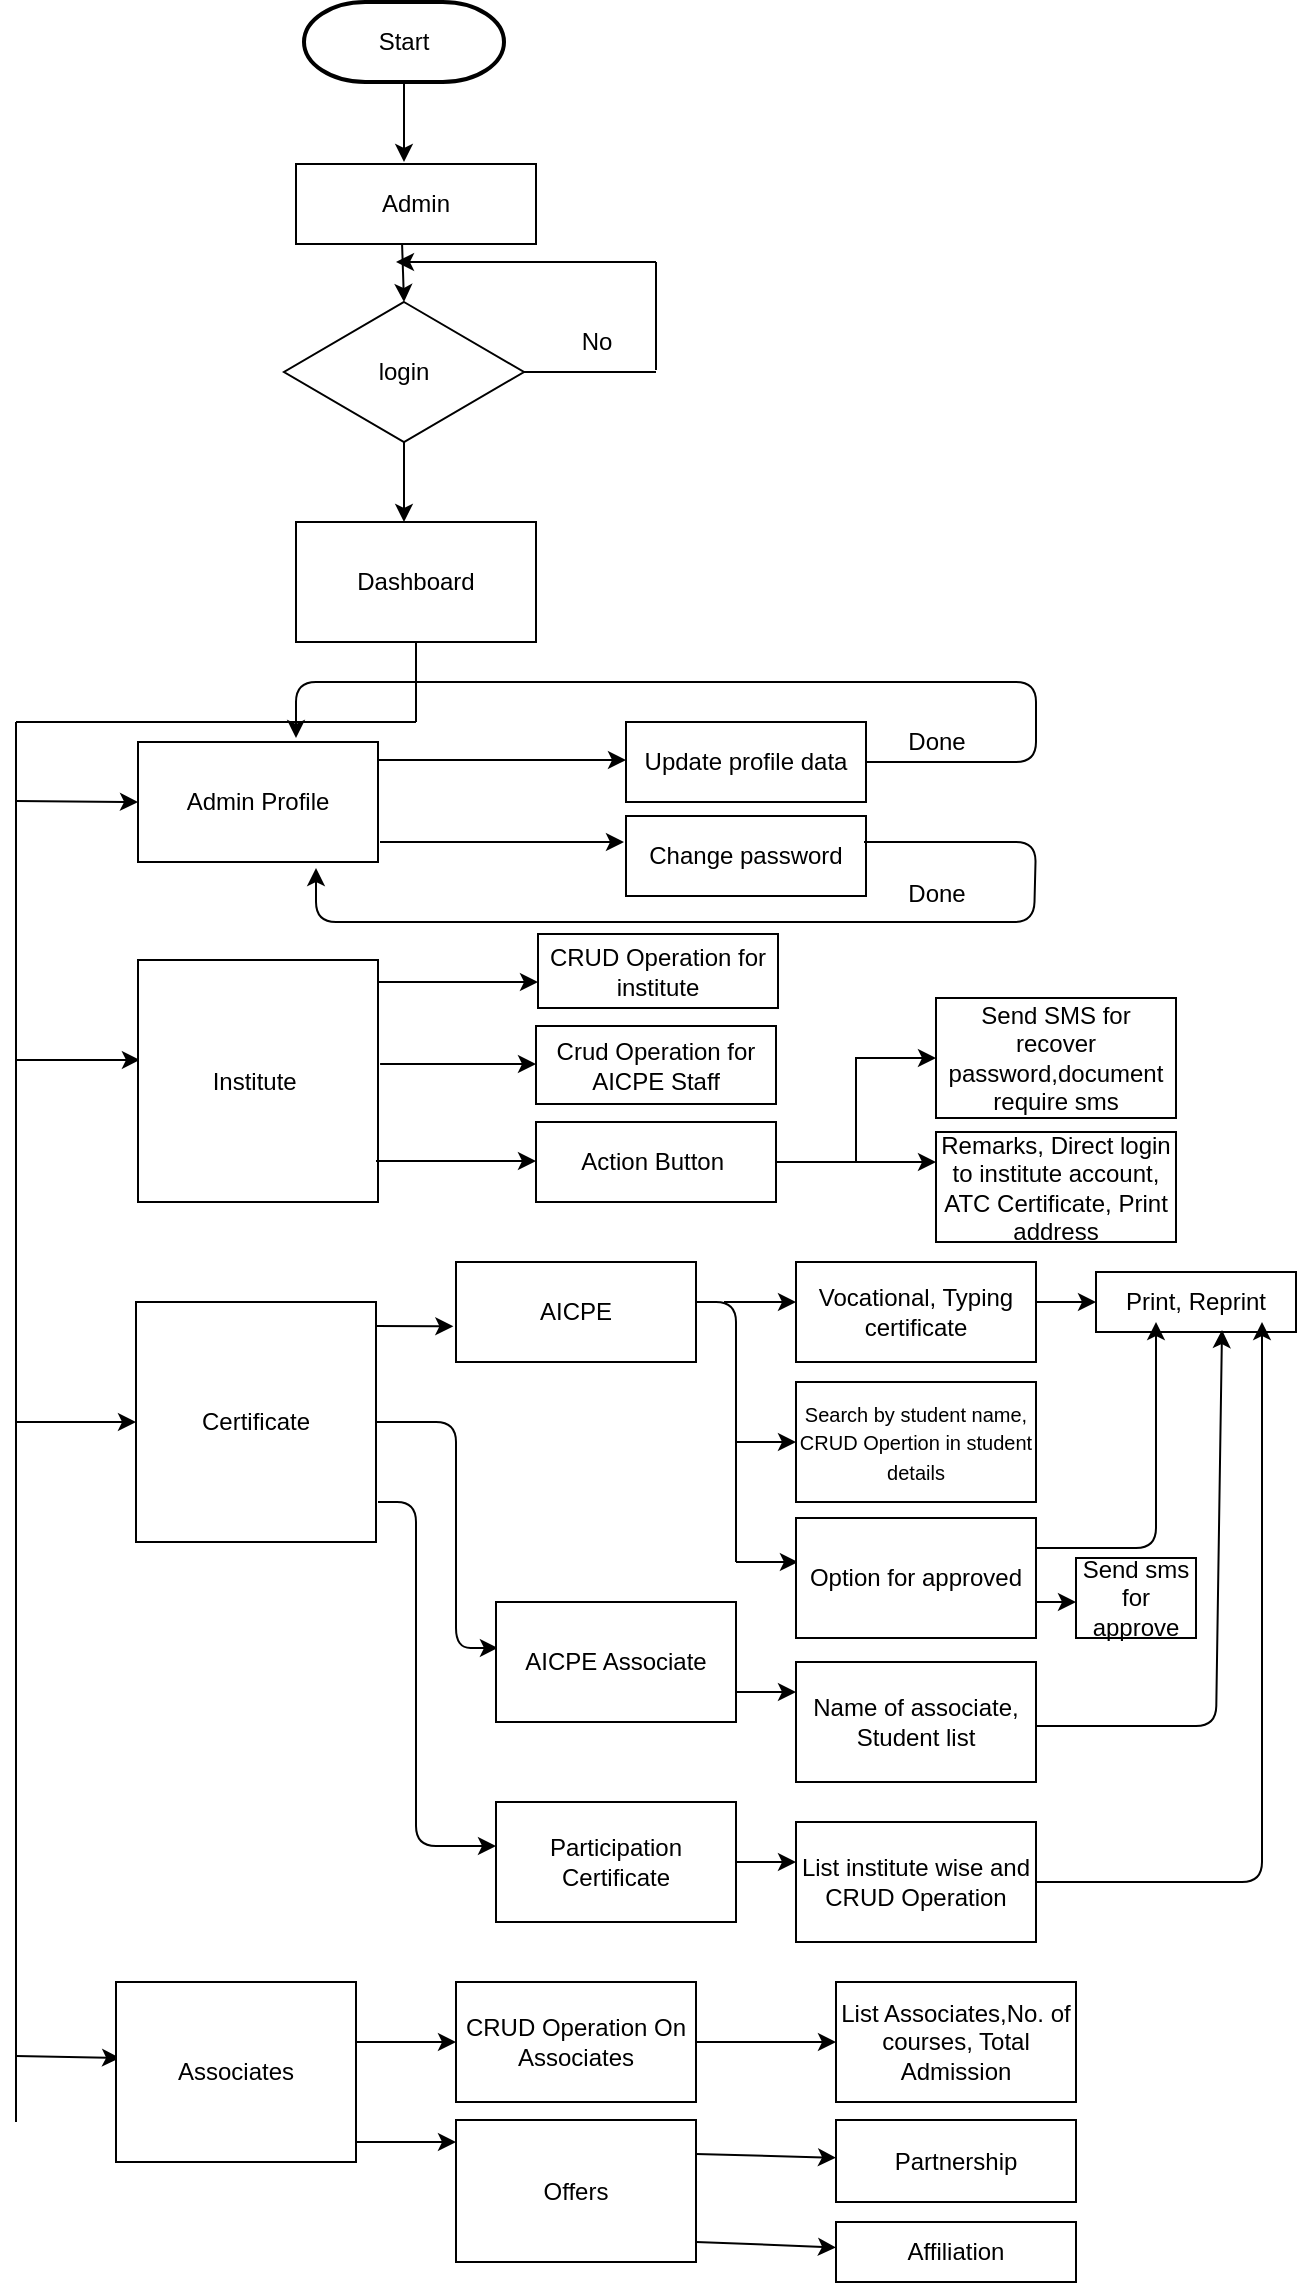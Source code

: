 <mxfile version="13.6.3" type="github">
  <diagram id="TvwmMKiJdrQl7Aqg2P8P" name="Page-1">
    <mxGraphModel dx="868" dy="482" grid="1" gridSize="10" guides="1" tooltips="1" connect="1" arrows="1" fold="1" page="1" pageScale="1" pageWidth="827" pageHeight="1169" math="0" shadow="0">
      <root>
        <mxCell id="0" />
        <mxCell id="1" parent="0" />
        <mxCell id="_w-pcRapda4OsQ0ELjEr-1" value="Start" style="strokeWidth=2;html=1;shape=mxgraph.flowchart.terminator;whiteSpace=wrap;" vertex="1" parent="1">
          <mxGeometry x="364" y="20" width="100" height="40" as="geometry" />
        </mxCell>
        <mxCell id="_w-pcRapda4OsQ0ELjEr-2" value="" style="endArrow=classic;html=1;exitX=0.5;exitY=1;exitDx=0;exitDy=0;exitPerimeter=0;" edge="1" parent="1" source="_w-pcRapda4OsQ0ELjEr-1">
          <mxGeometry width="50" height="50" relative="1" as="geometry">
            <mxPoint x="389" y="140" as="sourcePoint" />
            <mxPoint x="414" y="100" as="targetPoint" />
          </mxGeometry>
        </mxCell>
        <mxCell id="_w-pcRapda4OsQ0ELjEr-3" value="Admin" style="rounded=0;whiteSpace=wrap;html=1;" vertex="1" parent="1">
          <mxGeometry x="360" y="101" width="120" height="40" as="geometry" />
        </mxCell>
        <mxCell id="_w-pcRapda4OsQ0ELjEr-4" value="login" style="rhombus;whiteSpace=wrap;html=1;" vertex="1" parent="1">
          <mxGeometry x="354" y="170" width="120" height="70" as="geometry" />
        </mxCell>
        <mxCell id="_w-pcRapda4OsQ0ELjEr-5" value="" style="endArrow=classic;html=1;exitX=0.442;exitY=1;exitDx=0;exitDy=0;exitPerimeter=0;" edge="1" parent="1" source="_w-pcRapda4OsQ0ELjEr-3">
          <mxGeometry width="50" height="50" relative="1" as="geometry">
            <mxPoint x="404" y="190" as="sourcePoint" />
            <mxPoint x="414" y="170" as="targetPoint" />
          </mxGeometry>
        </mxCell>
        <mxCell id="_w-pcRapda4OsQ0ELjEr-6" value="" style="endArrow=classic;html=1;" edge="1" parent="1">
          <mxGeometry width="50" height="50" relative="1" as="geometry">
            <mxPoint x="540" y="150" as="sourcePoint" />
            <mxPoint x="410" y="150" as="targetPoint" />
          </mxGeometry>
        </mxCell>
        <mxCell id="_w-pcRapda4OsQ0ELjEr-7" value="" style="endArrow=none;html=1;exitX=1;exitY=0.5;exitDx=0;exitDy=0;" edge="1" parent="1" source="_w-pcRapda4OsQ0ELjEr-4">
          <mxGeometry width="50" height="50" relative="1" as="geometry">
            <mxPoint x="480" y="230" as="sourcePoint" />
            <mxPoint x="540" y="205" as="targetPoint" />
          </mxGeometry>
        </mxCell>
        <mxCell id="_w-pcRapda4OsQ0ELjEr-8" value="" style="endArrow=none;html=1;" edge="1" parent="1">
          <mxGeometry width="50" height="50" relative="1" as="geometry">
            <mxPoint x="540" y="204" as="sourcePoint" />
            <mxPoint x="540" y="150" as="targetPoint" />
          </mxGeometry>
        </mxCell>
        <mxCell id="_w-pcRapda4OsQ0ELjEr-9" value="No" style="text;html=1;align=center;verticalAlign=middle;resizable=0;points=[];autosize=1;" vertex="1" parent="1">
          <mxGeometry x="495" y="180" width="30" height="20" as="geometry" />
        </mxCell>
        <mxCell id="_w-pcRapda4OsQ0ELjEr-10" value="" style="endArrow=none;html=1;" edge="1" parent="1">
          <mxGeometry width="50" height="50" relative="1" as="geometry">
            <mxPoint x="220" y="380" as="sourcePoint" />
            <mxPoint x="420" y="380" as="targetPoint" />
          </mxGeometry>
        </mxCell>
        <mxCell id="_w-pcRapda4OsQ0ELjEr-11" value="" style="endArrow=none;html=1;" edge="1" parent="1">
          <mxGeometry width="50" height="50" relative="1" as="geometry">
            <mxPoint x="220" y="1080" as="sourcePoint" />
            <mxPoint x="220" y="380" as="targetPoint" />
          </mxGeometry>
        </mxCell>
        <mxCell id="_w-pcRapda4OsQ0ELjEr-12" value="" style="endArrow=classic;html=1;entryX=0;entryY=0.5;entryDx=0;entryDy=0;" edge="1" parent="1" target="_w-pcRapda4OsQ0ELjEr-16">
          <mxGeometry width="50" height="50" relative="1" as="geometry">
            <mxPoint x="220" y="419.5" as="sourcePoint" />
            <mxPoint x="320" y="419.5" as="targetPoint" />
          </mxGeometry>
        </mxCell>
        <mxCell id="_w-pcRapda4OsQ0ELjEr-13" value="Dashboard" style="rounded=0;whiteSpace=wrap;html=1;" vertex="1" parent="1">
          <mxGeometry x="360" y="280" width="120" height="60" as="geometry" />
        </mxCell>
        <mxCell id="_w-pcRapda4OsQ0ELjEr-14" value="" style="endArrow=classic;html=1;exitX=0.5;exitY=1;exitDx=0;exitDy=0;" edge="1" parent="1" source="_w-pcRapda4OsQ0ELjEr-4">
          <mxGeometry width="50" height="50" relative="1" as="geometry">
            <mxPoint x="423.04" y="151" as="sourcePoint" />
            <mxPoint x="414" y="280" as="targetPoint" />
          </mxGeometry>
        </mxCell>
        <mxCell id="_w-pcRapda4OsQ0ELjEr-15" value="" style="endArrow=none;html=1;entryX=0.5;entryY=1;entryDx=0;entryDy=0;" edge="1" parent="1" target="_w-pcRapda4OsQ0ELjEr-13">
          <mxGeometry width="50" height="50" relative="1" as="geometry">
            <mxPoint x="420" y="380" as="sourcePoint" />
            <mxPoint x="440" y="350" as="targetPoint" />
          </mxGeometry>
        </mxCell>
        <mxCell id="_w-pcRapda4OsQ0ELjEr-16" value="Admin Profile" style="rounded=0;whiteSpace=wrap;html=1;" vertex="1" parent="1">
          <mxGeometry x="281" y="390" width="120" height="60" as="geometry" />
        </mxCell>
        <mxCell id="_w-pcRapda4OsQ0ELjEr-17" value="" style="endArrow=classic;html=1;entryX=0;entryY=0.5;entryDx=0;entryDy=0;exitX=1;exitY=0.15;exitDx=0;exitDy=0;exitPerimeter=0;" edge="1" parent="1" source="_w-pcRapda4OsQ0ELjEr-16">
          <mxGeometry width="50" height="50" relative="1" as="geometry">
            <mxPoint x="440" y="404" as="sourcePoint" />
            <mxPoint x="525" y="399" as="targetPoint" />
          </mxGeometry>
        </mxCell>
        <mxCell id="_w-pcRapda4OsQ0ELjEr-18" value="Update profile data" style="rounded=0;whiteSpace=wrap;html=1;" vertex="1" parent="1">
          <mxGeometry x="525" y="380" width="120" height="40" as="geometry" />
        </mxCell>
        <mxCell id="_w-pcRapda4OsQ0ELjEr-19" value="Change password" style="rounded=0;whiteSpace=wrap;html=1;" vertex="1" parent="1">
          <mxGeometry x="525" y="427" width="120" height="40" as="geometry" />
        </mxCell>
        <mxCell id="_w-pcRapda4OsQ0ELjEr-20" value="" style="endArrow=classic;html=1;" edge="1" parent="1">
          <mxGeometry width="50" height="50" relative="1" as="geometry">
            <mxPoint x="402" y="440" as="sourcePoint" />
            <mxPoint x="524" y="440" as="targetPoint" />
          </mxGeometry>
        </mxCell>
        <mxCell id="_w-pcRapda4OsQ0ELjEr-21" value="" style="endArrow=classic;html=1;" edge="1" parent="1">
          <mxGeometry width="50" height="50" relative="1" as="geometry">
            <mxPoint x="645" y="400" as="sourcePoint" />
            <mxPoint x="360" y="388" as="targetPoint" />
            <Array as="points">
              <mxPoint x="730" y="400" />
              <mxPoint x="730" y="360" />
              <mxPoint x="550" y="360" />
              <mxPoint x="360" y="360" />
            </Array>
          </mxGeometry>
        </mxCell>
        <mxCell id="_w-pcRapda4OsQ0ELjEr-22" value="Done" style="text;html=1;align=center;verticalAlign=middle;resizable=0;points=[];autosize=1;" vertex="1" parent="1">
          <mxGeometry x="660" y="380" width="40" height="20" as="geometry" />
        </mxCell>
        <mxCell id="_w-pcRapda4OsQ0ELjEr-23" value="" style="endArrow=classic;html=1;" edge="1" parent="1">
          <mxGeometry width="50" height="50" relative="1" as="geometry">
            <mxPoint x="644" y="440" as="sourcePoint" />
            <mxPoint x="370" y="453" as="targetPoint" />
            <Array as="points">
              <mxPoint x="730" y="440" />
              <mxPoint x="729" y="480" />
              <mxPoint x="559" y="480" />
              <mxPoint x="479" y="480" />
              <mxPoint x="370" y="480" />
            </Array>
          </mxGeometry>
        </mxCell>
        <mxCell id="_w-pcRapda4OsQ0ELjEr-24" value="Done" style="text;html=1;align=center;verticalAlign=middle;resizable=0;points=[];autosize=1;" vertex="1" parent="1">
          <mxGeometry x="660" y="456" width="40" height="20" as="geometry" />
        </mxCell>
        <mxCell id="_w-pcRapda4OsQ0ELjEr-25" value="" style="endArrow=classic;html=1;entryX=0.008;entryY=0.413;entryDx=0;entryDy=0;entryPerimeter=0;" edge="1" parent="1" target="_w-pcRapda4OsQ0ELjEr-26">
          <mxGeometry width="50" height="50" relative="1" as="geometry">
            <mxPoint x="220" y="549" as="sourcePoint" />
            <mxPoint x="320" y="520" as="targetPoint" />
            <Array as="points" />
          </mxGeometry>
        </mxCell>
        <mxCell id="_w-pcRapda4OsQ0ELjEr-26" value="Institute&amp;nbsp;" style="rounded=0;whiteSpace=wrap;html=1;" vertex="1" parent="1">
          <mxGeometry x="281" y="499" width="120" height="121" as="geometry" />
        </mxCell>
        <mxCell id="_w-pcRapda4OsQ0ELjEr-27" value="" style="endArrow=classic;html=1;" edge="1" parent="1">
          <mxGeometry width="50" height="50" relative="1" as="geometry">
            <mxPoint x="401" y="510" as="sourcePoint" />
            <mxPoint x="481" y="510" as="targetPoint" />
          </mxGeometry>
        </mxCell>
        <mxCell id="_w-pcRapda4OsQ0ELjEr-28" value="CRUD Operation for institute" style="rounded=0;whiteSpace=wrap;html=1;" vertex="1" parent="1">
          <mxGeometry x="481" y="486" width="120" height="37" as="geometry" />
        </mxCell>
        <mxCell id="_w-pcRapda4OsQ0ELjEr-29" value="" style="endArrow=classic;html=1;exitX=1.017;exitY=0.9;exitDx=0;exitDy=0;exitPerimeter=0;" edge="1" parent="1">
          <mxGeometry width="50" height="50" relative="1" as="geometry">
            <mxPoint x="402.04" y="551" as="sourcePoint" />
            <mxPoint x="480" y="551" as="targetPoint" />
          </mxGeometry>
        </mxCell>
        <mxCell id="_w-pcRapda4OsQ0ELjEr-30" value="Crud Operation for AICPE Staff" style="rounded=0;whiteSpace=wrap;html=1;" vertex="1" parent="1">
          <mxGeometry x="480" y="532" width="120" height="39" as="geometry" />
        </mxCell>
        <mxCell id="_w-pcRapda4OsQ0ELjEr-31" value="" style="endArrow=classic;html=1;" edge="1" parent="1">
          <mxGeometry width="50" height="50" relative="1" as="geometry">
            <mxPoint x="400" y="599.5" as="sourcePoint" />
            <mxPoint x="480" y="599.5" as="targetPoint" />
          </mxGeometry>
        </mxCell>
        <mxCell id="_w-pcRapda4OsQ0ELjEr-32" value="" style="edgeStyle=orthogonalEdgeStyle;rounded=0;orthogonalLoop=1;jettySize=auto;html=1;entryX=0;entryY=0.5;entryDx=0;entryDy=0;" edge="1" parent="1" source="_w-pcRapda4OsQ0ELjEr-33" target="_w-pcRapda4OsQ0ELjEr-34">
          <mxGeometry relative="1" as="geometry">
            <Array as="points" />
          </mxGeometry>
        </mxCell>
        <mxCell id="_w-pcRapda4OsQ0ELjEr-33" value="Action Button&amp;nbsp;" style="rounded=0;whiteSpace=wrap;html=1;" vertex="1" parent="1">
          <mxGeometry x="480" y="580" width="120" height="40" as="geometry" />
        </mxCell>
        <mxCell id="_w-pcRapda4OsQ0ELjEr-34" value="Send SMS for recover password,document require sms" style="whiteSpace=wrap;html=1;rounded=0;" vertex="1" parent="1">
          <mxGeometry x="680" y="518" width="120" height="60" as="geometry" />
        </mxCell>
        <mxCell id="_w-pcRapda4OsQ0ELjEr-35" value="" style="endArrow=classic;html=1;" edge="1" parent="1">
          <mxGeometry width="50" height="50" relative="1" as="geometry">
            <mxPoint x="640" y="600" as="sourcePoint" />
            <mxPoint x="680" y="600" as="targetPoint" />
          </mxGeometry>
        </mxCell>
        <mxCell id="_w-pcRapda4OsQ0ELjEr-36" value="Remarks, Direct login to institute account, ATC Certificate, Print address" style="rounded=0;whiteSpace=wrap;html=1;" vertex="1" parent="1">
          <mxGeometry x="680" y="585" width="120" height="55" as="geometry" />
        </mxCell>
        <mxCell id="_w-pcRapda4OsQ0ELjEr-37" value="" style="endArrow=classic;html=1;entryX=0;entryY=0.5;entryDx=0;entryDy=0;" edge="1" parent="1" target="_w-pcRapda4OsQ0ELjEr-38">
          <mxGeometry width="50" height="50" relative="1" as="geometry">
            <mxPoint x="220" y="730" as="sourcePoint" />
            <mxPoint x="320" y="699.5" as="targetPoint" />
          </mxGeometry>
        </mxCell>
        <mxCell id="_w-pcRapda4OsQ0ELjEr-38" value="Certificate" style="rounded=0;whiteSpace=wrap;html=1;" vertex="1" parent="1">
          <mxGeometry x="280" y="670" width="120" height="120" as="geometry" />
        </mxCell>
        <mxCell id="_w-pcRapda4OsQ0ELjEr-39" value="" style="endArrow=classic;html=1;entryX=-0.011;entryY=0.643;entryDx=0;entryDy=0;entryPerimeter=0;" edge="1" parent="1" target="_w-pcRapda4OsQ0ELjEr-40">
          <mxGeometry width="50" height="50" relative="1" as="geometry">
            <mxPoint x="400" y="682" as="sourcePoint" />
            <mxPoint x="520" y="700" as="targetPoint" />
          </mxGeometry>
        </mxCell>
        <mxCell id="_w-pcRapda4OsQ0ELjEr-40" value="AICPE" style="rounded=0;whiteSpace=wrap;html=1;" vertex="1" parent="1">
          <mxGeometry x="440" y="650" width="120" height="50" as="geometry" />
        </mxCell>
        <mxCell id="_w-pcRapda4OsQ0ELjEr-41" value="Vocational, Typing certificate" style="rounded=0;whiteSpace=wrap;html=1;" vertex="1" parent="1">
          <mxGeometry x="610" y="650" width="120" height="50" as="geometry" />
        </mxCell>
        <mxCell id="_w-pcRapda4OsQ0ELjEr-42" value="" style="endArrow=none;html=1;" edge="1" parent="1">
          <mxGeometry width="50" height="50" relative="1" as="geometry">
            <mxPoint x="560" y="670" as="sourcePoint" />
            <mxPoint x="580" y="800" as="targetPoint" />
            <Array as="points">
              <mxPoint x="580" y="670" />
              <mxPoint x="580" y="750" />
            </Array>
          </mxGeometry>
        </mxCell>
        <mxCell id="_w-pcRapda4OsQ0ELjEr-43" value="" style="endArrow=classic;html=1;entryX=0;entryY=0.4;entryDx=0;entryDy=0;entryPerimeter=0;" edge="1" parent="1" target="_w-pcRapda4OsQ0ELjEr-41">
          <mxGeometry width="50" height="50" relative="1" as="geometry">
            <mxPoint x="574" y="670" as="sourcePoint" />
            <mxPoint x="604" y="670" as="targetPoint" />
          </mxGeometry>
        </mxCell>
        <mxCell id="_w-pcRapda4OsQ0ELjEr-44" value="" style="endArrow=classic;html=1;" edge="1" parent="1" target="_w-pcRapda4OsQ0ELjEr-45">
          <mxGeometry width="50" height="50" relative="1" as="geometry">
            <mxPoint x="580" y="740" as="sourcePoint" />
            <mxPoint x="680" y="740" as="targetPoint" />
          </mxGeometry>
        </mxCell>
        <mxCell id="_w-pcRapda4OsQ0ELjEr-45" value="&lt;font style=&quot;font-size: 10px&quot;&gt;Search by student name, CRUD Opertion in student details&lt;/font&gt;" style="rounded=0;whiteSpace=wrap;html=1;" vertex="1" parent="1">
          <mxGeometry x="610" y="710" width="120" height="60" as="geometry" />
        </mxCell>
        <mxCell id="_w-pcRapda4OsQ0ELjEr-46" value="" style="endArrow=classic;html=1;entryX=0.008;entryY=0.367;entryDx=0;entryDy=0;entryPerimeter=0;" edge="1" parent="1" target="_w-pcRapda4OsQ0ELjEr-47">
          <mxGeometry width="50" height="50" relative="1" as="geometry">
            <mxPoint x="580" y="800" as="sourcePoint" />
            <mxPoint x="680" y="790" as="targetPoint" />
          </mxGeometry>
        </mxCell>
        <mxCell id="_w-pcRapda4OsQ0ELjEr-47" value="Option for approved" style="rounded=0;whiteSpace=wrap;html=1;" vertex="1" parent="1">
          <mxGeometry x="610" y="778" width="120" height="60" as="geometry" />
        </mxCell>
        <mxCell id="_w-pcRapda4OsQ0ELjEr-48" value="" style="endArrow=classic;html=1;" edge="1" parent="1" target="_w-pcRapda4OsQ0ELjEr-49">
          <mxGeometry width="50" height="50" relative="1" as="geometry">
            <mxPoint x="730" y="670" as="sourcePoint" />
            <mxPoint x="760" y="670" as="targetPoint" />
          </mxGeometry>
        </mxCell>
        <mxCell id="_w-pcRapda4OsQ0ELjEr-49" value="Print, Reprint" style="rounded=0;whiteSpace=wrap;html=1;" vertex="1" parent="1">
          <mxGeometry x="760" y="655" width="100" height="30" as="geometry" />
        </mxCell>
        <mxCell id="_w-pcRapda4OsQ0ELjEr-50" value="" style="endArrow=classic;html=1;exitX=1;exitY=0.25;exitDx=0;exitDy=0;" edge="1" parent="1" source="_w-pcRapda4OsQ0ELjEr-47">
          <mxGeometry width="50" height="50" relative="1" as="geometry">
            <mxPoint x="730" y="800" as="sourcePoint" />
            <mxPoint x="790" y="680" as="targetPoint" />
            <Array as="points">
              <mxPoint x="790" y="793" />
            </Array>
          </mxGeometry>
        </mxCell>
        <mxCell id="_w-pcRapda4OsQ0ELjEr-51" value="" style="endArrow=classic;html=1;" edge="1" parent="1">
          <mxGeometry width="50" height="50" relative="1" as="geometry">
            <mxPoint x="730" y="820" as="sourcePoint" />
            <mxPoint x="750" y="820" as="targetPoint" />
          </mxGeometry>
        </mxCell>
        <mxCell id="_w-pcRapda4OsQ0ELjEr-52" value="Send sms for approve" style="rounded=0;whiteSpace=wrap;html=1;" vertex="1" parent="1">
          <mxGeometry x="750" y="798" width="60" height="40" as="geometry" />
        </mxCell>
        <mxCell id="_w-pcRapda4OsQ0ELjEr-53" value="" style="endArrow=classic;html=1;entryX=0.008;entryY=0.383;entryDx=0;entryDy=0;entryPerimeter=0;exitX=1;exitY=0.5;exitDx=0;exitDy=0;" edge="1" parent="1" source="_w-pcRapda4OsQ0ELjEr-38" target="_w-pcRapda4OsQ0ELjEr-54">
          <mxGeometry width="50" height="50" relative="1" as="geometry">
            <mxPoint x="401" y="750" as="sourcePoint" />
            <mxPoint x="420" y="840" as="targetPoint" />
            <Array as="points">
              <mxPoint x="440" y="730" />
              <mxPoint x="440" y="843" />
            </Array>
          </mxGeometry>
        </mxCell>
        <mxCell id="_w-pcRapda4OsQ0ELjEr-54" value="AICPE Associate" style="rounded=0;whiteSpace=wrap;html=1;" vertex="1" parent="1">
          <mxGeometry x="460" y="820" width="120" height="60" as="geometry" />
        </mxCell>
        <mxCell id="_w-pcRapda4OsQ0ELjEr-55" value="" style="endArrow=classic;html=1;entryX=0;entryY=0.25;entryDx=0;entryDy=0;exitX=1;exitY=0.75;exitDx=0;exitDy=0;" edge="1" parent="1" source="_w-pcRapda4OsQ0ELjEr-54" target="_w-pcRapda4OsQ0ELjEr-56">
          <mxGeometry width="50" height="50" relative="1" as="geometry">
            <mxPoint x="560" y="860" as="sourcePoint" />
            <mxPoint x="610" y="860" as="targetPoint" />
          </mxGeometry>
        </mxCell>
        <mxCell id="_w-pcRapda4OsQ0ELjEr-56" value="Name of associate, Student list" style="rounded=0;whiteSpace=wrap;html=1;" vertex="1" parent="1">
          <mxGeometry x="610" y="850" width="120" height="60" as="geometry" />
        </mxCell>
        <mxCell id="_w-pcRapda4OsQ0ELjEr-57" value="" style="endArrow=classic;html=1;entryX=0.63;entryY=0.967;entryDx=0;entryDy=0;entryPerimeter=0;" edge="1" parent="1" target="_w-pcRapda4OsQ0ELjEr-49">
          <mxGeometry width="50" height="50" relative="1" as="geometry">
            <mxPoint x="730" y="882" as="sourcePoint" />
            <mxPoint x="760" y="883.5" as="targetPoint" />
            <Array as="points">
              <mxPoint x="820" y="882" />
            </Array>
          </mxGeometry>
        </mxCell>
        <mxCell id="_w-pcRapda4OsQ0ELjEr-58" value="" style="endArrow=classic;html=1;entryX=0;entryY=0.367;entryDx=0;entryDy=0;entryPerimeter=0;" edge="1" parent="1" target="_w-pcRapda4OsQ0ELjEr-59">
          <mxGeometry width="50" height="50" relative="1" as="geometry">
            <mxPoint x="401" y="770" as="sourcePoint" />
            <mxPoint x="450" y="940" as="targetPoint" />
            <Array as="points">
              <mxPoint x="420" y="770" />
              <mxPoint x="420" y="942" />
            </Array>
          </mxGeometry>
        </mxCell>
        <mxCell id="_w-pcRapda4OsQ0ELjEr-59" value="Participation Certificate" style="rounded=0;whiteSpace=wrap;html=1;" vertex="1" parent="1">
          <mxGeometry x="460" y="920" width="120" height="60" as="geometry" />
        </mxCell>
        <mxCell id="_w-pcRapda4OsQ0ELjEr-60" value="" style="endArrow=classic;html=1;" edge="1" parent="1">
          <mxGeometry width="50" height="50" relative="1" as="geometry">
            <mxPoint x="580" y="950" as="sourcePoint" />
            <mxPoint x="610" y="950" as="targetPoint" />
          </mxGeometry>
        </mxCell>
        <mxCell id="_w-pcRapda4OsQ0ELjEr-61" value="List institute wise and CRUD Operation" style="rounded=0;whiteSpace=wrap;html=1;" vertex="1" parent="1">
          <mxGeometry x="610" y="930" width="120" height="60" as="geometry" />
        </mxCell>
        <mxCell id="_w-pcRapda4OsQ0ELjEr-62" value="" style="endArrow=classic;html=1;" edge="1" parent="1">
          <mxGeometry width="50" height="50" relative="1" as="geometry">
            <mxPoint x="730" y="960" as="sourcePoint" />
            <mxPoint x="843" y="680" as="targetPoint" />
            <Array as="points">
              <mxPoint x="843" y="960" />
            </Array>
          </mxGeometry>
        </mxCell>
        <mxCell id="_w-pcRapda4OsQ0ELjEr-63" value="" style="endArrow=classic;html=1;entryX=0.017;entryY=0.422;entryDx=0;entryDy=0;entryPerimeter=0;" edge="1" parent="1" target="_w-pcRapda4OsQ0ELjEr-64">
          <mxGeometry width="50" height="50" relative="1" as="geometry">
            <mxPoint x="220" y="1047" as="sourcePoint" />
            <mxPoint x="270" y="1040" as="targetPoint" />
          </mxGeometry>
        </mxCell>
        <mxCell id="_w-pcRapda4OsQ0ELjEr-64" value="Associates" style="rounded=0;whiteSpace=wrap;html=1;" vertex="1" parent="1">
          <mxGeometry x="270" y="1010" width="120" height="90" as="geometry" />
        </mxCell>
        <mxCell id="_w-pcRapda4OsQ0ELjEr-65" value="" style="endArrow=classic;html=1;" edge="1" parent="1">
          <mxGeometry width="50" height="50" relative="1" as="geometry">
            <mxPoint x="390" y="1040" as="sourcePoint" />
            <mxPoint x="440" y="1040" as="targetPoint" />
          </mxGeometry>
        </mxCell>
        <mxCell id="_w-pcRapda4OsQ0ELjEr-66" value="CRUD Operation On Associates" style="rounded=0;whiteSpace=wrap;html=1;" vertex="1" parent="1">
          <mxGeometry x="440" y="1010" width="120" height="60" as="geometry" />
        </mxCell>
        <mxCell id="_w-pcRapda4OsQ0ELjEr-67" value="" style="endArrow=classic;html=1;" edge="1" parent="1" target="_w-pcRapda4OsQ0ELjEr-68">
          <mxGeometry width="50" height="50" relative="1" as="geometry">
            <mxPoint x="560" y="1040" as="sourcePoint" />
            <mxPoint x="620" y="1040" as="targetPoint" />
          </mxGeometry>
        </mxCell>
        <mxCell id="_w-pcRapda4OsQ0ELjEr-68" value="List Associates,No. of courses, Total Admission" style="rounded=0;whiteSpace=wrap;html=1;" vertex="1" parent="1">
          <mxGeometry x="630" y="1010" width="120" height="60" as="geometry" />
        </mxCell>
        <mxCell id="_w-pcRapda4OsQ0ELjEr-69" value="" style="endArrow=classic;html=1;" edge="1" parent="1">
          <mxGeometry width="50" height="50" relative="1" as="geometry">
            <mxPoint x="390" y="1090" as="sourcePoint" />
            <mxPoint x="440" y="1090" as="targetPoint" />
          </mxGeometry>
        </mxCell>
        <mxCell id="_w-pcRapda4OsQ0ELjEr-70" value="Offers" style="rounded=0;whiteSpace=wrap;html=1;" vertex="1" parent="1">
          <mxGeometry x="440" y="1079" width="120" height="71" as="geometry" />
        </mxCell>
        <mxCell id="_w-pcRapda4OsQ0ELjEr-71" value="" style="endArrow=classic;html=1;" edge="1" parent="1" target="_w-pcRapda4OsQ0ELjEr-72">
          <mxGeometry width="50" height="50" relative="1" as="geometry">
            <mxPoint x="560" y="1096" as="sourcePoint" />
            <mxPoint x="630" y="1096" as="targetPoint" />
          </mxGeometry>
        </mxCell>
        <mxCell id="_w-pcRapda4OsQ0ELjEr-72" value="Partnership" style="rounded=0;whiteSpace=wrap;html=1;" vertex="1" parent="1">
          <mxGeometry x="630" y="1079" width="120" height="41" as="geometry" />
        </mxCell>
        <mxCell id="_w-pcRapda4OsQ0ELjEr-73" value="" style="endArrow=classic;html=1;exitX=1;exitY=0.859;exitDx=0;exitDy=0;exitPerimeter=0;" edge="1" parent="1" source="_w-pcRapda4OsQ0ELjEr-70" target="_w-pcRapda4OsQ0ELjEr-74">
          <mxGeometry width="50" height="50" relative="1" as="geometry">
            <mxPoint x="560" y="1130" as="sourcePoint" />
            <mxPoint x="630" y="1140" as="targetPoint" />
          </mxGeometry>
        </mxCell>
        <mxCell id="_w-pcRapda4OsQ0ELjEr-74" value="Affiliation" style="rounded=0;whiteSpace=wrap;html=1;" vertex="1" parent="1">
          <mxGeometry x="630" y="1130" width="120" height="30" as="geometry" />
        </mxCell>
      </root>
    </mxGraphModel>
  </diagram>
</mxfile>
